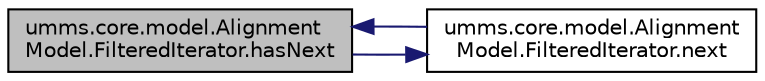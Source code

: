 digraph "umms.core.model.AlignmentModel.FilteredIterator.hasNext"
{
  edge [fontname="Helvetica",fontsize="10",labelfontname="Helvetica",labelfontsize="10"];
  node [fontname="Helvetica",fontsize="10",shape=record];
  rankdir="LR";
  Node1 [label="umms.core.model.Alignment\lModel.FilteredIterator.hasNext",height=0.2,width=0.4,color="black", fillcolor="grey75", style="filled" fontcolor="black"];
  Node1 -> Node2 [color="midnightblue",fontsize="10",style="solid",fontname="Helvetica"];
  Node2 [label="umms.core.model.Alignment\lModel.FilteredIterator.next",height=0.2,width=0.4,color="black", fillcolor="white", style="filled",URL="$classumms_1_1core_1_1model_1_1_alignment_model_1_1_filtered_iterator.html#a97a5ddcbe5a61ed9d38d0c2bc4b28de3"];
  Node2 -> Node1 [color="midnightblue",fontsize="10",style="solid",fontname="Helvetica"];
}
